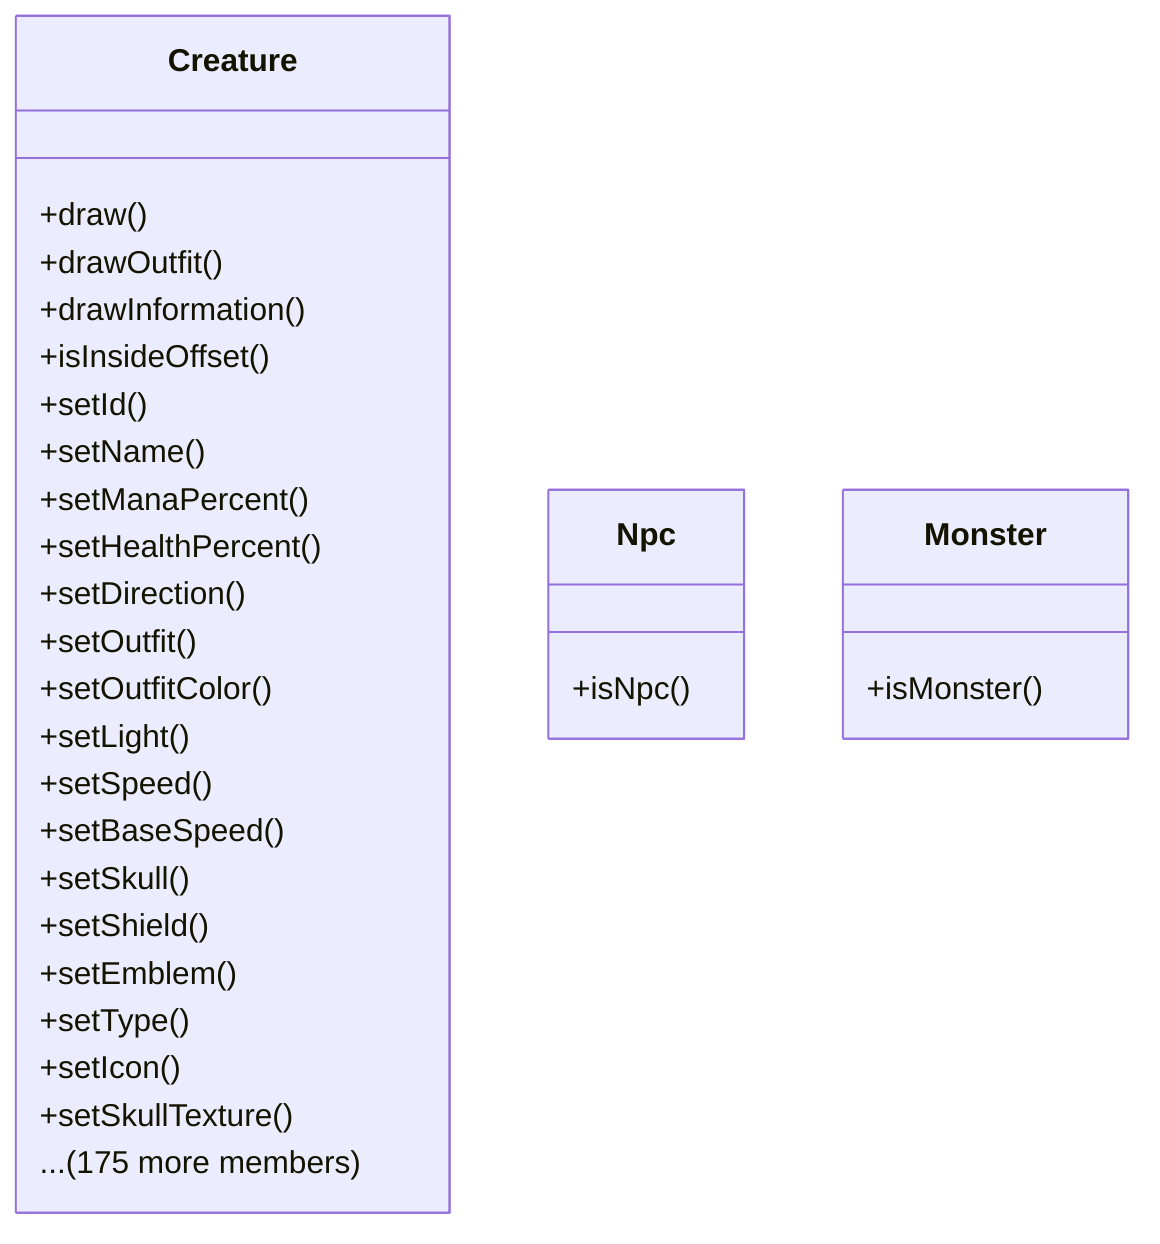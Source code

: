 classDiagram
    class Creature {
        +draw()
        +drawOutfit()
        +drawInformation()
        +isInsideOffset()
        +setId()
        +setName()
        +setManaPercent()
        +setHealthPercent()
        +setDirection()
        +setOutfit()
        +setOutfitColor()
        +setLight()
        +setSpeed()
        +setBaseSpeed()
        +setSkull()
        +setShield()
        +setEmblem()
        +setType()
        +setIcon()
        +setSkullTexture()
        ... (175 more members)
    }
    class Npc {
        +isNpc()
    }
    class Monster {
        +isMonster()
    }